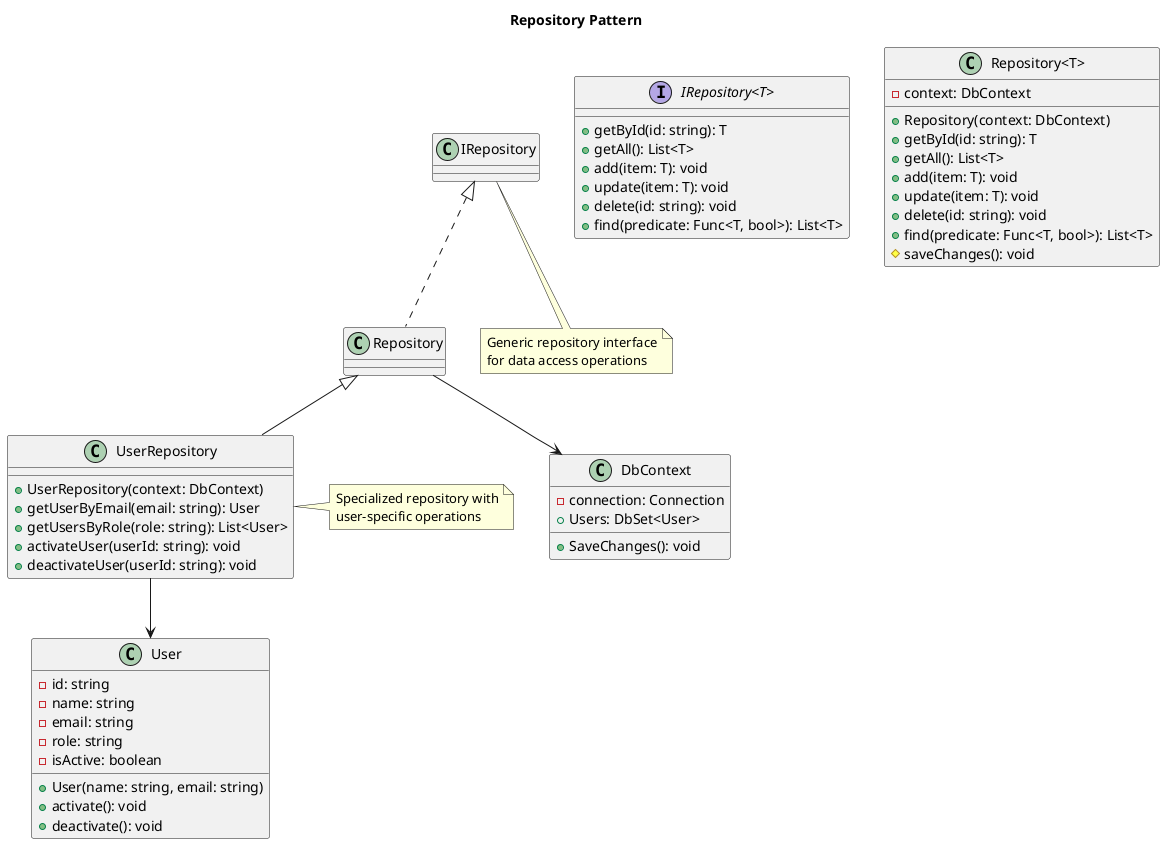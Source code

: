 @startuml Repository Pattern
' Description: A template showing the Repository design pattern implementation
' Tags: repository, design pattern, data access

title Repository Pattern

interface "IRepository<T>" {
  +getById(id: string): T
  +getAll(): List<T>
  +add(item: T): void
  +update(item: T): void
  +delete(id: string): void
  +find(predicate: Func<T, bool>): List<T>
}

class "Repository<T>" {
  -context: DbContext
  +Repository(context: DbContext)
  +getById(id: string): T
  +getAll(): List<T>
  +add(item: T): void
  +update(item: T): void
  +delete(id: string): void
  +find(predicate: Func<T, bool>): List<T>
  #saveChanges(): void
}

class "UserRepository" {
  +UserRepository(context: DbContext)
  +getUserByEmail(email: string): User
  +getUsersByRole(role: string): List<User>
  +activateUser(userId: string): void
  +deactivateUser(userId: string): void
}

class "User" {
  -id: string
  -name: string
  -email: string
  -role: string
  -isActive: boolean
  +User(name: string, email: string)
  +activate(): void
  +deactivate(): void
}

class "DbContext" {
  -connection: Connection
  +Users: DbSet<User>
  +SaveChanges(): void
}

IRepository <|.. Repository
Repository <|-- UserRepository
UserRepository --> User
Repository --> DbContext

note bottom of IRepository
  Generic repository interface
  for data access operations
end note

note right of UserRepository
  Specialized repository with
  user-specific operations
end note

@enduml